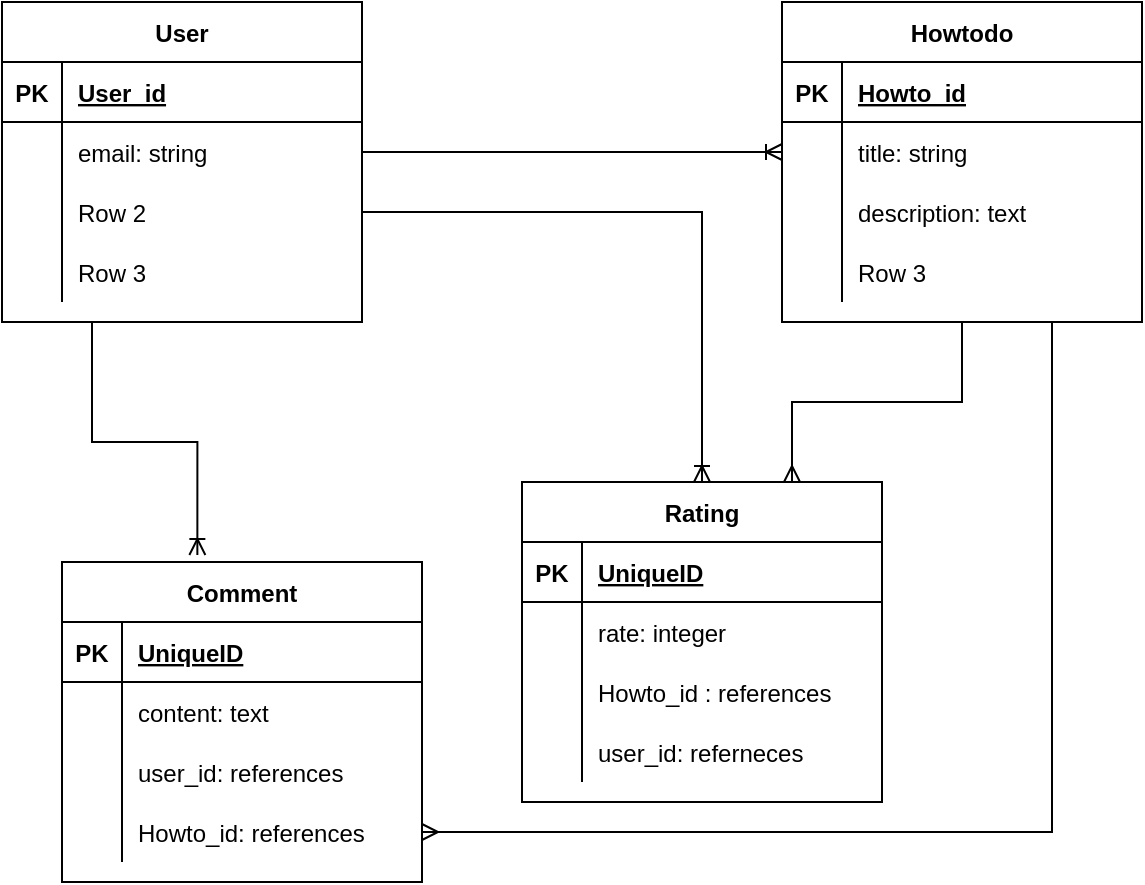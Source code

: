 <mxfile version="13.9.8" type="github">
  <diagram id="jcdF8DI7jTxXCldyjuAF" name="Page-1">
    <mxGraphModel dx="1024" dy="529" grid="1" gridSize="10" guides="1" tooltips="1" connect="1" arrows="1" fold="1" page="1" pageScale="1" pageWidth="850" pageHeight="1100" math="0" shadow="0">
      <root>
        <mxCell id="0" />
        <mxCell id="1" parent="0" />
        <mxCell id="TwVaYqzp6_XDLZO7_l7G-58" style="edgeStyle=orthogonalEdgeStyle;rounded=0;orthogonalLoop=1;jettySize=auto;html=1;exitX=0.25;exitY=1;exitDx=0;exitDy=0;entryX=0.376;entryY=-0.022;entryDx=0;entryDy=0;entryPerimeter=0;endArrow=ERoneToMany;endFill=0;" edge="1" parent="1" source="TwVaYqzp6_XDLZO7_l7G-2" target="TwVaYqzp6_XDLZO7_l7G-28">
          <mxGeometry relative="1" as="geometry" />
        </mxCell>
        <mxCell id="TwVaYqzp6_XDLZO7_l7G-2" value="User" style="shape=table;startSize=30;container=1;collapsible=1;childLayout=tableLayout;fixedRows=1;rowLines=0;fontStyle=1;align=center;resizeLast=1;" vertex="1" parent="1">
          <mxGeometry x="150" y="480" width="180" height="160" as="geometry" />
        </mxCell>
        <mxCell id="TwVaYqzp6_XDLZO7_l7G-3" value="" style="shape=partialRectangle;collapsible=0;dropTarget=0;pointerEvents=0;fillColor=none;top=0;left=0;bottom=1;right=0;points=[[0,0.5],[1,0.5]];portConstraint=eastwest;" vertex="1" parent="TwVaYqzp6_XDLZO7_l7G-2">
          <mxGeometry y="30" width="180" height="30" as="geometry" />
        </mxCell>
        <mxCell id="TwVaYqzp6_XDLZO7_l7G-4" value="PK" style="shape=partialRectangle;connectable=0;fillColor=none;top=0;left=0;bottom=0;right=0;fontStyle=1;overflow=hidden;" vertex="1" parent="TwVaYqzp6_XDLZO7_l7G-3">
          <mxGeometry width="30" height="30" as="geometry" />
        </mxCell>
        <mxCell id="TwVaYqzp6_XDLZO7_l7G-5" value="User_id" style="shape=partialRectangle;connectable=0;fillColor=none;top=0;left=0;bottom=0;right=0;align=left;spacingLeft=6;fontStyle=5;overflow=hidden;" vertex="1" parent="TwVaYqzp6_XDLZO7_l7G-3">
          <mxGeometry x="30" width="150" height="30" as="geometry" />
        </mxCell>
        <mxCell id="TwVaYqzp6_XDLZO7_l7G-6" value="" style="shape=partialRectangle;collapsible=0;dropTarget=0;pointerEvents=0;fillColor=none;top=0;left=0;bottom=0;right=0;points=[[0,0.5],[1,0.5]];portConstraint=eastwest;" vertex="1" parent="TwVaYqzp6_XDLZO7_l7G-2">
          <mxGeometry y="60" width="180" height="30" as="geometry" />
        </mxCell>
        <mxCell id="TwVaYqzp6_XDLZO7_l7G-7" value="" style="shape=partialRectangle;connectable=0;fillColor=none;top=0;left=0;bottom=0;right=0;editable=1;overflow=hidden;" vertex="1" parent="TwVaYqzp6_XDLZO7_l7G-6">
          <mxGeometry width="30" height="30" as="geometry" />
        </mxCell>
        <mxCell id="TwVaYqzp6_XDLZO7_l7G-8" value="email: string" style="shape=partialRectangle;connectable=0;fillColor=none;top=0;left=0;bottom=0;right=0;align=left;spacingLeft=6;overflow=hidden;" vertex="1" parent="TwVaYqzp6_XDLZO7_l7G-6">
          <mxGeometry x="30" width="150" height="30" as="geometry" />
        </mxCell>
        <mxCell id="TwVaYqzp6_XDLZO7_l7G-9" value="" style="shape=partialRectangle;collapsible=0;dropTarget=0;pointerEvents=0;fillColor=none;top=0;left=0;bottom=0;right=0;points=[[0,0.5],[1,0.5]];portConstraint=eastwest;" vertex="1" parent="TwVaYqzp6_XDLZO7_l7G-2">
          <mxGeometry y="90" width="180" height="30" as="geometry" />
        </mxCell>
        <mxCell id="TwVaYqzp6_XDLZO7_l7G-10" value="" style="shape=partialRectangle;connectable=0;fillColor=none;top=0;left=0;bottom=0;right=0;editable=1;overflow=hidden;" vertex="1" parent="TwVaYqzp6_XDLZO7_l7G-9">
          <mxGeometry width="30" height="30" as="geometry" />
        </mxCell>
        <mxCell id="TwVaYqzp6_XDLZO7_l7G-11" value="Row 2" style="shape=partialRectangle;connectable=0;fillColor=none;top=0;left=0;bottom=0;right=0;align=left;spacingLeft=6;overflow=hidden;" vertex="1" parent="TwVaYqzp6_XDLZO7_l7G-9">
          <mxGeometry x="30" width="150" height="30" as="geometry" />
        </mxCell>
        <mxCell id="TwVaYqzp6_XDLZO7_l7G-12" value="" style="shape=partialRectangle;collapsible=0;dropTarget=0;pointerEvents=0;fillColor=none;top=0;left=0;bottom=0;right=0;points=[[0,0.5],[1,0.5]];portConstraint=eastwest;" vertex="1" parent="TwVaYqzp6_XDLZO7_l7G-2">
          <mxGeometry y="120" width="180" height="30" as="geometry" />
        </mxCell>
        <mxCell id="TwVaYqzp6_XDLZO7_l7G-13" value="" style="shape=partialRectangle;connectable=0;fillColor=none;top=0;left=0;bottom=0;right=0;editable=1;overflow=hidden;" vertex="1" parent="TwVaYqzp6_XDLZO7_l7G-12">
          <mxGeometry width="30" height="30" as="geometry" />
        </mxCell>
        <mxCell id="TwVaYqzp6_XDLZO7_l7G-14" value="Row 3" style="shape=partialRectangle;connectable=0;fillColor=none;top=0;left=0;bottom=0;right=0;align=left;spacingLeft=6;overflow=hidden;" vertex="1" parent="TwVaYqzp6_XDLZO7_l7G-12">
          <mxGeometry x="30" width="150" height="30" as="geometry" />
        </mxCell>
        <mxCell id="TwVaYqzp6_XDLZO7_l7G-61" style="edgeStyle=orthogonalEdgeStyle;rounded=0;orthogonalLoop=1;jettySize=auto;html=1;exitX=0.5;exitY=1;exitDx=0;exitDy=0;entryX=0.75;entryY=0;entryDx=0;entryDy=0;endArrow=ERmany;endFill=0;" edge="1" parent="1" source="TwVaYqzp6_XDLZO7_l7G-15" target="TwVaYqzp6_XDLZO7_l7G-41">
          <mxGeometry relative="1" as="geometry" />
        </mxCell>
        <mxCell id="TwVaYqzp6_XDLZO7_l7G-62" style="edgeStyle=orthogonalEdgeStyle;rounded=0;orthogonalLoop=1;jettySize=auto;html=1;exitX=0.75;exitY=1;exitDx=0;exitDy=0;endArrow=ERmany;endFill=0;" edge="1" parent="1" source="TwVaYqzp6_XDLZO7_l7G-15" target="TwVaYqzp6_XDLZO7_l7G-38">
          <mxGeometry relative="1" as="geometry" />
        </mxCell>
        <mxCell id="TwVaYqzp6_XDLZO7_l7G-15" value="Howtodo" style="shape=table;startSize=30;container=1;collapsible=1;childLayout=tableLayout;fixedRows=1;rowLines=0;fontStyle=1;align=center;resizeLast=1;" vertex="1" parent="1">
          <mxGeometry x="540" y="480" width="180" height="160" as="geometry" />
        </mxCell>
        <mxCell id="TwVaYqzp6_XDLZO7_l7G-16" value="" style="shape=partialRectangle;collapsible=0;dropTarget=0;pointerEvents=0;fillColor=none;top=0;left=0;bottom=1;right=0;points=[[0,0.5],[1,0.5]];portConstraint=eastwest;" vertex="1" parent="TwVaYqzp6_XDLZO7_l7G-15">
          <mxGeometry y="30" width="180" height="30" as="geometry" />
        </mxCell>
        <mxCell id="TwVaYqzp6_XDLZO7_l7G-17" value="PK" style="shape=partialRectangle;connectable=0;fillColor=none;top=0;left=0;bottom=0;right=0;fontStyle=1;overflow=hidden;" vertex="1" parent="TwVaYqzp6_XDLZO7_l7G-16">
          <mxGeometry width="30" height="30" as="geometry" />
        </mxCell>
        <mxCell id="TwVaYqzp6_XDLZO7_l7G-18" value="Howto_id" style="shape=partialRectangle;connectable=0;fillColor=none;top=0;left=0;bottom=0;right=0;align=left;spacingLeft=6;fontStyle=5;overflow=hidden;" vertex="1" parent="TwVaYqzp6_XDLZO7_l7G-16">
          <mxGeometry x="30" width="150" height="30" as="geometry" />
        </mxCell>
        <mxCell id="TwVaYqzp6_XDLZO7_l7G-19" value="" style="shape=partialRectangle;collapsible=0;dropTarget=0;pointerEvents=0;fillColor=none;top=0;left=0;bottom=0;right=0;points=[[0,0.5],[1,0.5]];portConstraint=eastwest;" vertex="1" parent="TwVaYqzp6_XDLZO7_l7G-15">
          <mxGeometry y="60" width="180" height="30" as="geometry" />
        </mxCell>
        <mxCell id="TwVaYqzp6_XDLZO7_l7G-20" value="" style="shape=partialRectangle;connectable=0;fillColor=none;top=0;left=0;bottom=0;right=0;editable=1;overflow=hidden;" vertex="1" parent="TwVaYqzp6_XDLZO7_l7G-19">
          <mxGeometry width="30" height="30" as="geometry" />
        </mxCell>
        <mxCell id="TwVaYqzp6_XDLZO7_l7G-21" value="title: string" style="shape=partialRectangle;connectable=0;fillColor=none;top=0;left=0;bottom=0;right=0;align=left;spacingLeft=6;overflow=hidden;" vertex="1" parent="TwVaYqzp6_XDLZO7_l7G-19">
          <mxGeometry x="30" width="150" height="30" as="geometry" />
        </mxCell>
        <mxCell id="TwVaYqzp6_XDLZO7_l7G-22" value="" style="shape=partialRectangle;collapsible=0;dropTarget=0;pointerEvents=0;fillColor=none;top=0;left=0;bottom=0;right=0;points=[[0,0.5],[1,0.5]];portConstraint=eastwest;" vertex="1" parent="TwVaYqzp6_XDLZO7_l7G-15">
          <mxGeometry y="90" width="180" height="30" as="geometry" />
        </mxCell>
        <mxCell id="TwVaYqzp6_XDLZO7_l7G-23" value="" style="shape=partialRectangle;connectable=0;fillColor=none;top=0;left=0;bottom=0;right=0;editable=1;overflow=hidden;" vertex="1" parent="TwVaYqzp6_XDLZO7_l7G-22">
          <mxGeometry width="30" height="30" as="geometry" />
        </mxCell>
        <mxCell id="TwVaYqzp6_XDLZO7_l7G-24" value="description: text" style="shape=partialRectangle;connectable=0;fillColor=none;top=0;left=0;bottom=0;right=0;align=left;spacingLeft=6;overflow=hidden;" vertex="1" parent="TwVaYqzp6_XDLZO7_l7G-22">
          <mxGeometry x="30" width="150" height="30" as="geometry" />
        </mxCell>
        <mxCell id="TwVaYqzp6_XDLZO7_l7G-25" value="" style="shape=partialRectangle;collapsible=0;dropTarget=0;pointerEvents=0;fillColor=none;top=0;left=0;bottom=0;right=0;points=[[0,0.5],[1,0.5]];portConstraint=eastwest;" vertex="1" parent="TwVaYqzp6_XDLZO7_l7G-15">
          <mxGeometry y="120" width="180" height="30" as="geometry" />
        </mxCell>
        <mxCell id="TwVaYqzp6_XDLZO7_l7G-26" value="" style="shape=partialRectangle;connectable=0;fillColor=none;top=0;left=0;bottom=0;right=0;editable=1;overflow=hidden;" vertex="1" parent="TwVaYqzp6_XDLZO7_l7G-25">
          <mxGeometry width="30" height="30" as="geometry" />
        </mxCell>
        <mxCell id="TwVaYqzp6_XDLZO7_l7G-27" value="Row 3" style="shape=partialRectangle;connectable=0;fillColor=none;top=0;left=0;bottom=0;right=0;align=left;spacingLeft=6;overflow=hidden;" vertex="1" parent="TwVaYqzp6_XDLZO7_l7G-25">
          <mxGeometry x="30" width="150" height="30" as="geometry" />
        </mxCell>
        <mxCell id="TwVaYqzp6_XDLZO7_l7G-28" value="Comment" style="shape=table;startSize=30;container=1;collapsible=1;childLayout=tableLayout;fixedRows=1;rowLines=0;fontStyle=1;align=center;resizeLast=1;" vertex="1" parent="1">
          <mxGeometry x="180" y="760" width="180" height="160" as="geometry" />
        </mxCell>
        <mxCell id="TwVaYqzp6_XDLZO7_l7G-29" value="" style="shape=partialRectangle;collapsible=0;dropTarget=0;pointerEvents=0;fillColor=none;top=0;left=0;bottom=1;right=0;points=[[0,0.5],[1,0.5]];portConstraint=eastwest;" vertex="1" parent="TwVaYqzp6_XDLZO7_l7G-28">
          <mxGeometry y="30" width="180" height="30" as="geometry" />
        </mxCell>
        <mxCell id="TwVaYqzp6_XDLZO7_l7G-30" value="PK" style="shape=partialRectangle;connectable=0;fillColor=none;top=0;left=0;bottom=0;right=0;fontStyle=1;overflow=hidden;" vertex="1" parent="TwVaYqzp6_XDLZO7_l7G-29">
          <mxGeometry width="30" height="30" as="geometry" />
        </mxCell>
        <mxCell id="TwVaYqzp6_XDLZO7_l7G-31" value="UniqueID" style="shape=partialRectangle;connectable=0;fillColor=none;top=0;left=0;bottom=0;right=0;align=left;spacingLeft=6;fontStyle=5;overflow=hidden;" vertex="1" parent="TwVaYqzp6_XDLZO7_l7G-29">
          <mxGeometry x="30" width="150" height="30" as="geometry" />
        </mxCell>
        <mxCell id="TwVaYqzp6_XDLZO7_l7G-32" value="" style="shape=partialRectangle;collapsible=0;dropTarget=0;pointerEvents=0;fillColor=none;top=0;left=0;bottom=0;right=0;points=[[0,0.5],[1,0.5]];portConstraint=eastwest;" vertex="1" parent="TwVaYqzp6_XDLZO7_l7G-28">
          <mxGeometry y="60" width="180" height="30" as="geometry" />
        </mxCell>
        <mxCell id="TwVaYqzp6_XDLZO7_l7G-33" value="" style="shape=partialRectangle;connectable=0;fillColor=none;top=0;left=0;bottom=0;right=0;editable=1;overflow=hidden;" vertex="1" parent="TwVaYqzp6_XDLZO7_l7G-32">
          <mxGeometry width="30" height="30" as="geometry" />
        </mxCell>
        <mxCell id="TwVaYqzp6_XDLZO7_l7G-34" value="content: text" style="shape=partialRectangle;connectable=0;fillColor=none;top=0;left=0;bottom=0;right=0;align=left;spacingLeft=6;overflow=hidden;" vertex="1" parent="TwVaYqzp6_XDLZO7_l7G-32">
          <mxGeometry x="30" width="150" height="30" as="geometry" />
        </mxCell>
        <mxCell id="TwVaYqzp6_XDLZO7_l7G-35" value="" style="shape=partialRectangle;collapsible=0;dropTarget=0;pointerEvents=0;fillColor=none;top=0;left=0;bottom=0;right=0;points=[[0,0.5],[1,0.5]];portConstraint=eastwest;" vertex="1" parent="TwVaYqzp6_XDLZO7_l7G-28">
          <mxGeometry y="90" width="180" height="30" as="geometry" />
        </mxCell>
        <mxCell id="TwVaYqzp6_XDLZO7_l7G-36" value="" style="shape=partialRectangle;connectable=0;fillColor=none;top=0;left=0;bottom=0;right=0;editable=1;overflow=hidden;" vertex="1" parent="TwVaYqzp6_XDLZO7_l7G-35">
          <mxGeometry width="30" height="30" as="geometry" />
        </mxCell>
        <mxCell id="TwVaYqzp6_XDLZO7_l7G-37" value="user_id: references" style="shape=partialRectangle;connectable=0;fillColor=none;top=0;left=0;bottom=0;right=0;align=left;spacingLeft=6;overflow=hidden;" vertex="1" parent="TwVaYqzp6_XDLZO7_l7G-35">
          <mxGeometry x="30" width="150" height="30" as="geometry" />
        </mxCell>
        <mxCell id="TwVaYqzp6_XDLZO7_l7G-38" value="" style="shape=partialRectangle;collapsible=0;dropTarget=0;pointerEvents=0;fillColor=none;top=0;left=0;bottom=0;right=0;points=[[0,0.5],[1,0.5]];portConstraint=eastwest;" vertex="1" parent="TwVaYqzp6_XDLZO7_l7G-28">
          <mxGeometry y="120" width="180" height="30" as="geometry" />
        </mxCell>
        <mxCell id="TwVaYqzp6_XDLZO7_l7G-39" value="" style="shape=partialRectangle;connectable=0;fillColor=none;top=0;left=0;bottom=0;right=0;editable=1;overflow=hidden;" vertex="1" parent="TwVaYqzp6_XDLZO7_l7G-38">
          <mxGeometry width="30" height="30" as="geometry" />
        </mxCell>
        <mxCell id="TwVaYqzp6_XDLZO7_l7G-40" value="Howto_id: references" style="shape=partialRectangle;connectable=0;fillColor=none;top=0;left=0;bottom=0;right=0;align=left;spacingLeft=6;overflow=hidden;" vertex="1" parent="TwVaYqzp6_XDLZO7_l7G-38">
          <mxGeometry x="30" width="150" height="30" as="geometry" />
        </mxCell>
        <mxCell id="TwVaYqzp6_XDLZO7_l7G-41" value="Rating" style="shape=table;startSize=30;container=1;collapsible=1;childLayout=tableLayout;fixedRows=1;rowLines=0;fontStyle=1;align=center;resizeLast=1;" vertex="1" parent="1">
          <mxGeometry x="410" y="720" width="180" height="160" as="geometry" />
        </mxCell>
        <mxCell id="TwVaYqzp6_XDLZO7_l7G-42" value="" style="shape=partialRectangle;collapsible=0;dropTarget=0;pointerEvents=0;fillColor=none;top=0;left=0;bottom=1;right=0;points=[[0,0.5],[1,0.5]];portConstraint=eastwest;" vertex="1" parent="TwVaYqzp6_XDLZO7_l7G-41">
          <mxGeometry y="30" width="180" height="30" as="geometry" />
        </mxCell>
        <mxCell id="TwVaYqzp6_XDLZO7_l7G-43" value="PK" style="shape=partialRectangle;connectable=0;fillColor=none;top=0;left=0;bottom=0;right=0;fontStyle=1;overflow=hidden;" vertex="1" parent="TwVaYqzp6_XDLZO7_l7G-42">
          <mxGeometry width="30" height="30" as="geometry" />
        </mxCell>
        <mxCell id="TwVaYqzp6_XDLZO7_l7G-44" value="UniqueID" style="shape=partialRectangle;connectable=0;fillColor=none;top=0;left=0;bottom=0;right=0;align=left;spacingLeft=6;fontStyle=5;overflow=hidden;" vertex="1" parent="TwVaYqzp6_XDLZO7_l7G-42">
          <mxGeometry x="30" width="150" height="30" as="geometry" />
        </mxCell>
        <mxCell id="TwVaYqzp6_XDLZO7_l7G-45" value="" style="shape=partialRectangle;collapsible=0;dropTarget=0;pointerEvents=0;fillColor=none;top=0;left=0;bottom=0;right=0;points=[[0,0.5],[1,0.5]];portConstraint=eastwest;" vertex="1" parent="TwVaYqzp6_XDLZO7_l7G-41">
          <mxGeometry y="60" width="180" height="30" as="geometry" />
        </mxCell>
        <mxCell id="TwVaYqzp6_XDLZO7_l7G-46" value="" style="shape=partialRectangle;connectable=0;fillColor=none;top=0;left=0;bottom=0;right=0;editable=1;overflow=hidden;" vertex="1" parent="TwVaYqzp6_XDLZO7_l7G-45">
          <mxGeometry width="30" height="30" as="geometry" />
        </mxCell>
        <mxCell id="TwVaYqzp6_XDLZO7_l7G-47" value="rate: integer" style="shape=partialRectangle;connectable=0;fillColor=none;top=0;left=0;bottom=0;right=0;align=left;spacingLeft=6;overflow=hidden;" vertex="1" parent="TwVaYqzp6_XDLZO7_l7G-45">
          <mxGeometry x="30" width="150" height="30" as="geometry" />
        </mxCell>
        <mxCell id="TwVaYqzp6_XDLZO7_l7G-48" value="" style="shape=partialRectangle;collapsible=0;dropTarget=0;pointerEvents=0;fillColor=none;top=0;left=0;bottom=0;right=0;points=[[0,0.5],[1,0.5]];portConstraint=eastwest;" vertex="1" parent="TwVaYqzp6_XDLZO7_l7G-41">
          <mxGeometry y="90" width="180" height="30" as="geometry" />
        </mxCell>
        <mxCell id="TwVaYqzp6_XDLZO7_l7G-49" value="" style="shape=partialRectangle;connectable=0;fillColor=none;top=0;left=0;bottom=0;right=0;editable=1;overflow=hidden;" vertex="1" parent="TwVaYqzp6_XDLZO7_l7G-48">
          <mxGeometry width="30" height="30" as="geometry" />
        </mxCell>
        <mxCell id="TwVaYqzp6_XDLZO7_l7G-50" value="Howto_id : references" style="shape=partialRectangle;connectable=0;fillColor=none;top=0;left=0;bottom=0;right=0;align=left;spacingLeft=6;overflow=hidden;" vertex="1" parent="TwVaYqzp6_XDLZO7_l7G-48">
          <mxGeometry x="30" width="150" height="30" as="geometry" />
        </mxCell>
        <mxCell id="TwVaYqzp6_XDLZO7_l7G-51" value="" style="shape=partialRectangle;collapsible=0;dropTarget=0;pointerEvents=0;fillColor=none;top=0;left=0;bottom=0;right=0;points=[[0,0.5],[1,0.5]];portConstraint=eastwest;" vertex="1" parent="TwVaYqzp6_XDLZO7_l7G-41">
          <mxGeometry y="120" width="180" height="30" as="geometry" />
        </mxCell>
        <mxCell id="TwVaYqzp6_XDLZO7_l7G-52" value="" style="shape=partialRectangle;connectable=0;fillColor=none;top=0;left=0;bottom=0;right=0;editable=1;overflow=hidden;" vertex="1" parent="TwVaYqzp6_XDLZO7_l7G-51">
          <mxGeometry width="30" height="30" as="geometry" />
        </mxCell>
        <mxCell id="TwVaYqzp6_XDLZO7_l7G-53" value="user_id: referneces" style="shape=partialRectangle;connectable=0;fillColor=none;top=0;left=0;bottom=0;right=0;align=left;spacingLeft=6;overflow=hidden;" vertex="1" parent="TwVaYqzp6_XDLZO7_l7G-51">
          <mxGeometry x="30" width="150" height="30" as="geometry" />
        </mxCell>
        <mxCell id="TwVaYqzp6_XDLZO7_l7G-59" style="edgeStyle=orthogonalEdgeStyle;rounded=0;orthogonalLoop=1;jettySize=auto;html=1;exitX=1;exitY=0.5;exitDx=0;exitDy=0;endArrow=ERoneToMany;endFill=0;" edge="1" parent="1" source="TwVaYqzp6_XDLZO7_l7G-6" target="TwVaYqzp6_XDLZO7_l7G-19">
          <mxGeometry relative="1" as="geometry" />
        </mxCell>
        <mxCell id="TwVaYqzp6_XDLZO7_l7G-60" style="edgeStyle=orthogonalEdgeStyle;rounded=0;orthogonalLoop=1;jettySize=auto;html=1;exitX=1;exitY=0.5;exitDx=0;exitDy=0;endArrow=ERoneToMany;endFill=0;" edge="1" parent="1" source="TwVaYqzp6_XDLZO7_l7G-9" target="TwVaYqzp6_XDLZO7_l7G-41">
          <mxGeometry relative="1" as="geometry" />
        </mxCell>
      </root>
    </mxGraphModel>
  </diagram>
</mxfile>
